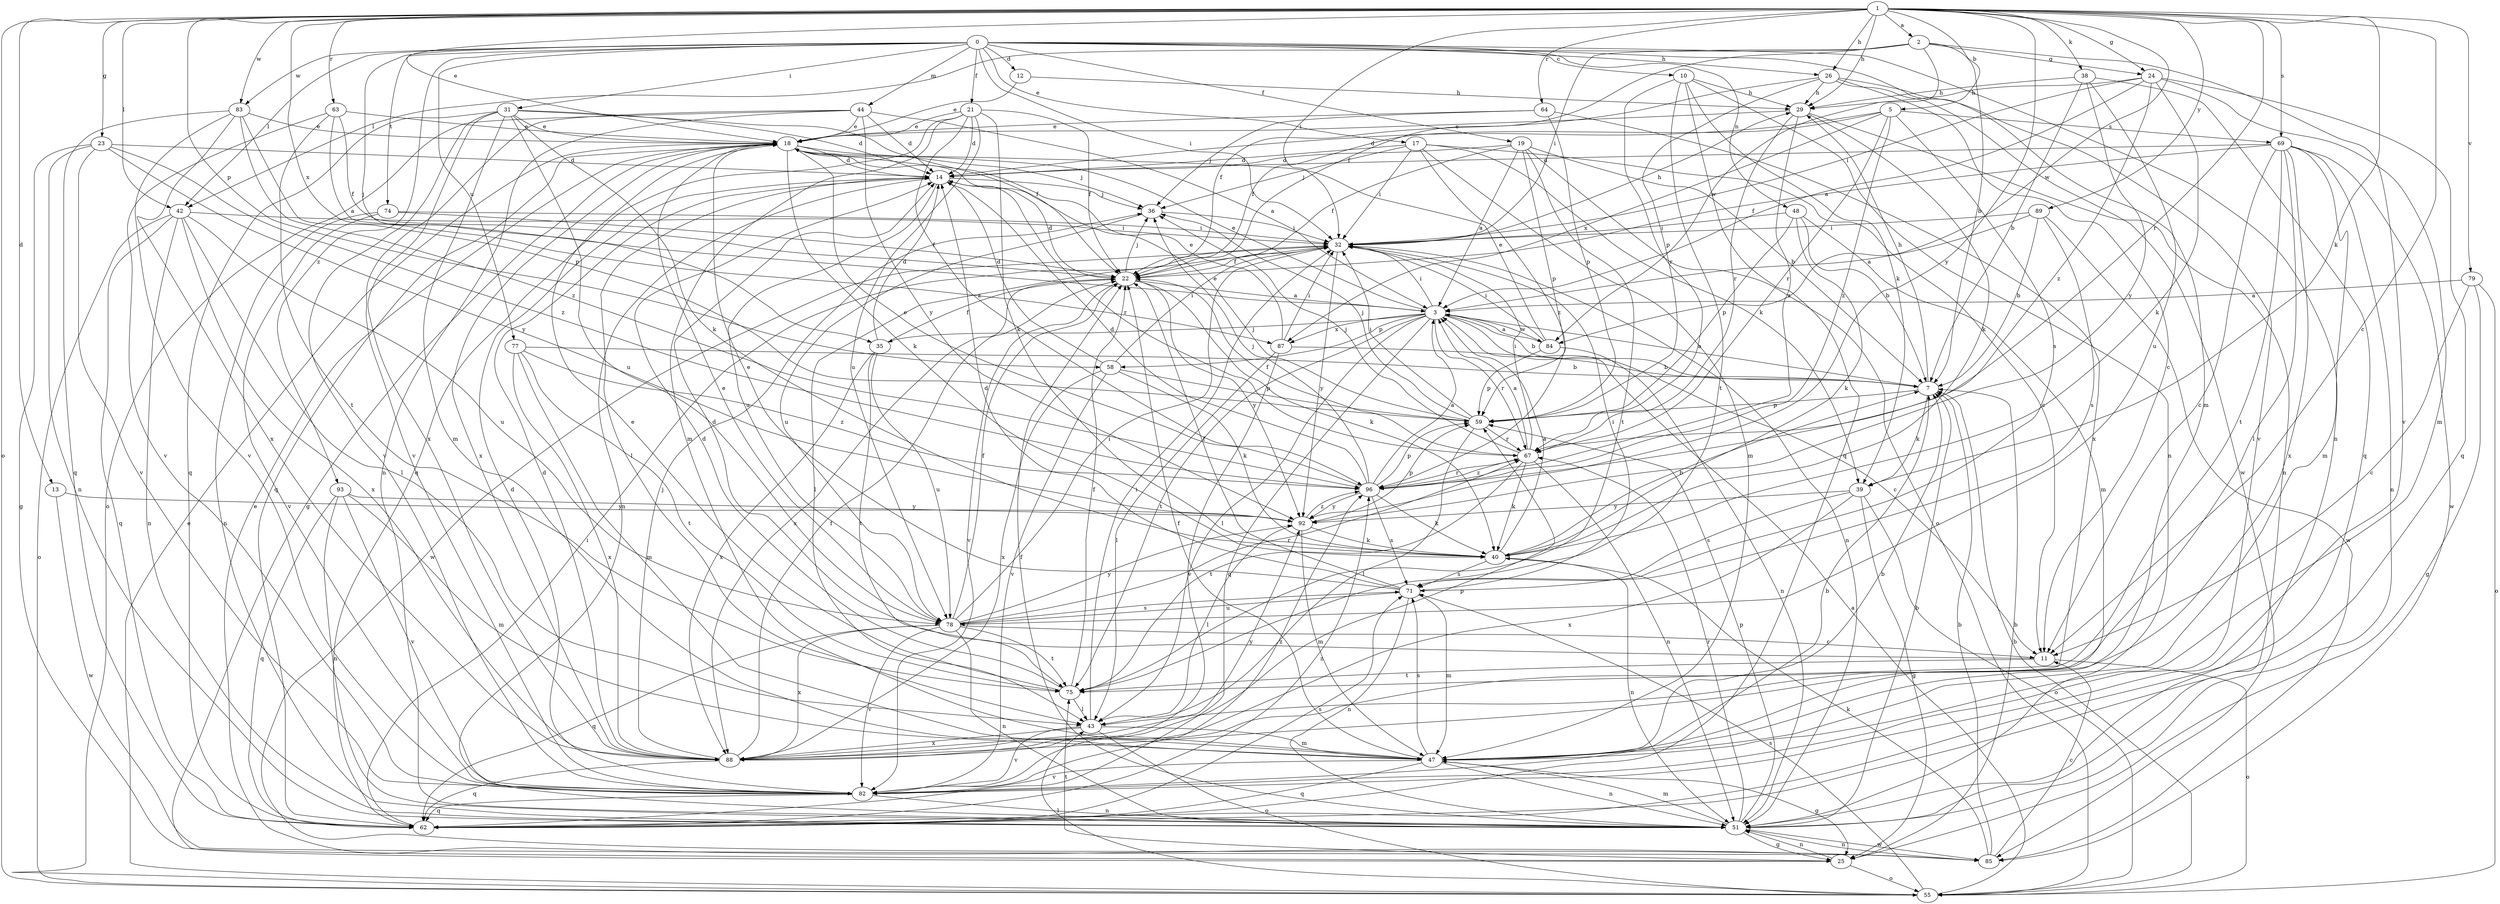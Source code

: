 strict digraph  {
0;
1;
2;
3;
5;
7;
10;
11;
12;
13;
14;
17;
18;
19;
21;
22;
23;
24;
25;
26;
29;
31;
32;
35;
36;
38;
39;
40;
42;
43;
44;
47;
48;
51;
55;
58;
59;
62;
63;
64;
67;
69;
71;
74;
75;
77;
78;
79;
82;
83;
84;
85;
87;
88;
89;
92;
93;
96;
0 -> 10  [label=c];
0 -> 12  [label=d];
0 -> 17  [label=e];
0 -> 19  [label=f];
0 -> 21  [label=f];
0 -> 26  [label=h];
0 -> 31  [label=i];
0 -> 32  [label=i];
0 -> 35  [label=j];
0 -> 42  [label=l];
0 -> 44  [label=m];
0 -> 47  [label=m];
0 -> 48  [label=n];
0 -> 51  [label=n];
0 -> 74  [label=t];
0 -> 77  [label=u];
0 -> 83  [label=w];
0 -> 93  [label=z];
1 -> 2  [label=a];
1 -> 5  [label=b];
1 -> 11  [label=c];
1 -> 13  [label=d];
1 -> 18  [label=e];
1 -> 23  [label=g];
1 -> 24  [label=g];
1 -> 26  [label=h];
1 -> 29  [label=h];
1 -> 32  [label=i];
1 -> 38  [label=k];
1 -> 39  [label=k];
1 -> 42  [label=l];
1 -> 55  [label=o];
1 -> 58  [label=p];
1 -> 63  [label=r];
1 -> 64  [label=r];
1 -> 67  [label=r];
1 -> 69  [label=s];
1 -> 79  [label=v];
1 -> 83  [label=w];
1 -> 84  [label=w];
1 -> 87  [label=x];
1 -> 89  [label=y];
1 -> 92  [label=y];
2 -> 7  [label=b];
2 -> 22  [label=f];
2 -> 24  [label=g];
2 -> 32  [label=i];
2 -> 42  [label=l];
2 -> 82  [label=v];
2 -> 84  [label=w];
3 -> 7  [label=b];
3 -> 11  [label=c];
3 -> 18  [label=e];
3 -> 32  [label=i];
3 -> 35  [label=j];
3 -> 43  [label=l];
3 -> 58  [label=p];
3 -> 62  [label=q];
3 -> 67  [label=r];
3 -> 75  [label=t];
3 -> 84  [label=w];
3 -> 87  [label=x];
5 -> 14  [label=d];
5 -> 22  [label=f];
5 -> 67  [label=r];
5 -> 69  [label=s];
5 -> 71  [label=s];
5 -> 87  [label=x];
5 -> 96  [label=z];
7 -> 3  [label=a];
7 -> 29  [label=h];
7 -> 39  [label=k];
7 -> 59  [label=p];
10 -> 29  [label=h];
10 -> 39  [label=k];
10 -> 51  [label=n];
10 -> 62  [label=q];
10 -> 67  [label=r];
10 -> 75  [label=t];
11 -> 14  [label=d];
11 -> 55  [label=o];
11 -> 75  [label=t];
12 -> 18  [label=e];
12 -> 29  [label=h];
13 -> 85  [label=w];
13 -> 92  [label=y];
14 -> 36  [label=j];
14 -> 43  [label=l];
14 -> 51  [label=n];
14 -> 67  [label=r];
14 -> 78  [label=u];
17 -> 11  [label=c];
17 -> 14  [label=d];
17 -> 32  [label=i];
17 -> 36  [label=j];
17 -> 39  [label=k];
17 -> 47  [label=m];
17 -> 96  [label=z];
18 -> 14  [label=d];
18 -> 25  [label=g];
18 -> 36  [label=j];
18 -> 40  [label=k];
18 -> 62  [label=q];
18 -> 88  [label=x];
19 -> 3  [label=a];
19 -> 7  [label=b];
19 -> 14  [label=d];
19 -> 22  [label=f];
19 -> 55  [label=o];
19 -> 59  [label=p];
19 -> 75  [label=t];
21 -> 14  [label=d];
21 -> 18  [label=e];
21 -> 22  [label=f];
21 -> 40  [label=k];
21 -> 47  [label=m];
21 -> 62  [label=q];
21 -> 78  [label=u];
21 -> 96  [label=z];
22 -> 3  [label=a];
22 -> 14  [label=d];
22 -> 36  [label=j];
22 -> 40  [label=k];
22 -> 82  [label=v];
22 -> 88  [label=x];
22 -> 92  [label=y];
23 -> 14  [label=d];
23 -> 25  [label=g];
23 -> 51  [label=n];
23 -> 82  [label=v];
23 -> 92  [label=y];
23 -> 96  [label=z];
24 -> 3  [label=a];
24 -> 29  [label=h];
24 -> 32  [label=i];
24 -> 40  [label=k];
24 -> 47  [label=m];
24 -> 62  [label=q];
24 -> 96  [label=z];
25 -> 7  [label=b];
25 -> 51  [label=n];
25 -> 55  [label=o];
25 -> 75  [label=t];
26 -> 11  [label=c];
26 -> 22  [label=f];
26 -> 29  [label=h];
26 -> 59  [label=p];
26 -> 82  [label=v];
26 -> 85  [label=w];
29 -> 18  [label=e];
29 -> 40  [label=k];
29 -> 51  [label=n];
29 -> 67  [label=r];
29 -> 96  [label=z];
31 -> 14  [label=d];
31 -> 18  [label=e];
31 -> 22  [label=f];
31 -> 40  [label=k];
31 -> 47  [label=m];
31 -> 62  [label=q];
31 -> 78  [label=u];
31 -> 82  [label=v];
31 -> 88  [label=x];
32 -> 22  [label=f];
32 -> 29  [label=h];
32 -> 43  [label=l];
32 -> 51  [label=n];
32 -> 85  [label=w];
32 -> 92  [label=y];
35 -> 14  [label=d];
35 -> 22  [label=f];
35 -> 75  [label=t];
35 -> 78  [label=u];
35 -> 88  [label=x];
36 -> 32  [label=i];
36 -> 78  [label=u];
38 -> 7  [label=b];
38 -> 29  [label=h];
38 -> 62  [label=q];
38 -> 78  [label=u];
38 -> 92  [label=y];
39 -> 25  [label=g];
39 -> 55  [label=o];
39 -> 71  [label=s];
39 -> 88  [label=x];
39 -> 92  [label=y];
40 -> 3  [label=a];
40 -> 7  [label=b];
40 -> 51  [label=n];
40 -> 71  [label=s];
42 -> 32  [label=i];
42 -> 43  [label=l];
42 -> 51  [label=n];
42 -> 55  [label=o];
42 -> 62  [label=q];
42 -> 78  [label=u];
42 -> 88  [label=x];
43 -> 32  [label=i];
43 -> 47  [label=m];
43 -> 55  [label=o];
43 -> 82  [label=v];
43 -> 88  [label=x];
44 -> 3  [label=a];
44 -> 14  [label=d];
44 -> 18  [label=e];
44 -> 51  [label=n];
44 -> 55  [label=o];
44 -> 82  [label=v];
44 -> 92  [label=y];
47 -> 7  [label=b];
47 -> 22  [label=f];
47 -> 25  [label=g];
47 -> 51  [label=n];
47 -> 62  [label=q];
47 -> 71  [label=s];
47 -> 82  [label=v];
48 -> 7  [label=b];
48 -> 32  [label=i];
48 -> 40  [label=k];
48 -> 47  [label=m];
48 -> 59  [label=p];
51 -> 7  [label=b];
51 -> 22  [label=f];
51 -> 25  [label=g];
51 -> 47  [label=m];
51 -> 59  [label=p];
51 -> 67  [label=r];
51 -> 85  [label=w];
55 -> 3  [label=a];
55 -> 7  [label=b];
55 -> 18  [label=e];
55 -> 43  [label=l];
55 -> 71  [label=s];
58 -> 14  [label=d];
58 -> 32  [label=i];
58 -> 40  [label=k];
58 -> 59  [label=p];
58 -> 82  [label=v];
58 -> 88  [label=x];
59 -> 18  [label=e];
59 -> 32  [label=i];
59 -> 36  [label=j];
59 -> 43  [label=l];
59 -> 67  [label=r];
62 -> 32  [label=i];
62 -> 71  [label=s];
62 -> 96  [label=z];
63 -> 3  [label=a];
63 -> 18  [label=e];
63 -> 22  [label=f];
63 -> 75  [label=t];
63 -> 82  [label=v];
64 -> 18  [label=e];
64 -> 36  [label=j];
64 -> 59  [label=p];
64 -> 88  [label=x];
67 -> 3  [label=a];
67 -> 22  [label=f];
67 -> 32  [label=i];
67 -> 36  [label=j];
67 -> 40  [label=k];
67 -> 51  [label=n];
67 -> 75  [label=t];
67 -> 96  [label=z];
69 -> 11  [label=c];
69 -> 14  [label=d];
69 -> 22  [label=f];
69 -> 43  [label=l];
69 -> 47  [label=m];
69 -> 51  [label=n];
69 -> 75  [label=t];
69 -> 85  [label=w];
69 -> 88  [label=x];
71 -> 14  [label=d];
71 -> 18  [label=e];
71 -> 22  [label=f];
71 -> 32  [label=i];
71 -> 47  [label=m];
71 -> 51  [label=n];
71 -> 78  [label=u];
74 -> 22  [label=f];
74 -> 32  [label=i];
74 -> 51  [label=n];
74 -> 82  [label=v];
75 -> 14  [label=d];
75 -> 18  [label=e];
75 -> 22  [label=f];
75 -> 43  [label=l];
77 -> 7  [label=b];
77 -> 47  [label=m];
77 -> 75  [label=t];
77 -> 88  [label=x];
77 -> 96  [label=z];
78 -> 11  [label=c];
78 -> 18  [label=e];
78 -> 22  [label=f];
78 -> 32  [label=i];
78 -> 51  [label=n];
78 -> 62  [label=q];
78 -> 67  [label=r];
78 -> 71  [label=s];
78 -> 75  [label=t];
78 -> 82  [label=v];
78 -> 88  [label=x];
78 -> 92  [label=y];
79 -> 3  [label=a];
79 -> 11  [label=c];
79 -> 25  [label=g];
79 -> 55  [label=o];
82 -> 7  [label=b];
82 -> 14  [label=d];
82 -> 51  [label=n];
82 -> 62  [label=q];
82 -> 96  [label=z];
83 -> 18  [label=e];
83 -> 59  [label=p];
83 -> 62  [label=q];
83 -> 82  [label=v];
83 -> 88  [label=x];
83 -> 96  [label=z];
84 -> 3  [label=a];
84 -> 18  [label=e];
84 -> 32  [label=i];
84 -> 51  [label=n];
84 -> 59  [label=p];
85 -> 7  [label=b];
85 -> 11  [label=c];
85 -> 18  [label=e];
85 -> 40  [label=k];
85 -> 51  [label=n];
87 -> 7  [label=b];
87 -> 18  [label=e];
87 -> 32  [label=i];
87 -> 43  [label=l];
87 -> 82  [label=v];
88 -> 14  [label=d];
88 -> 22  [label=f];
88 -> 36  [label=j];
88 -> 59  [label=p];
88 -> 62  [label=q];
88 -> 92  [label=y];
89 -> 3  [label=a];
89 -> 7  [label=b];
89 -> 32  [label=i];
89 -> 71  [label=s];
89 -> 85  [label=w];
92 -> 40  [label=k];
92 -> 43  [label=l];
92 -> 47  [label=m];
92 -> 59  [label=p];
92 -> 96  [label=z];
93 -> 47  [label=m];
93 -> 51  [label=n];
93 -> 62  [label=q];
93 -> 82  [label=v];
93 -> 92  [label=y];
96 -> 3  [label=a];
96 -> 14  [label=d];
96 -> 18  [label=e];
96 -> 36  [label=j];
96 -> 40  [label=k];
96 -> 59  [label=p];
96 -> 67  [label=r];
96 -> 71  [label=s];
96 -> 92  [label=y];
}
